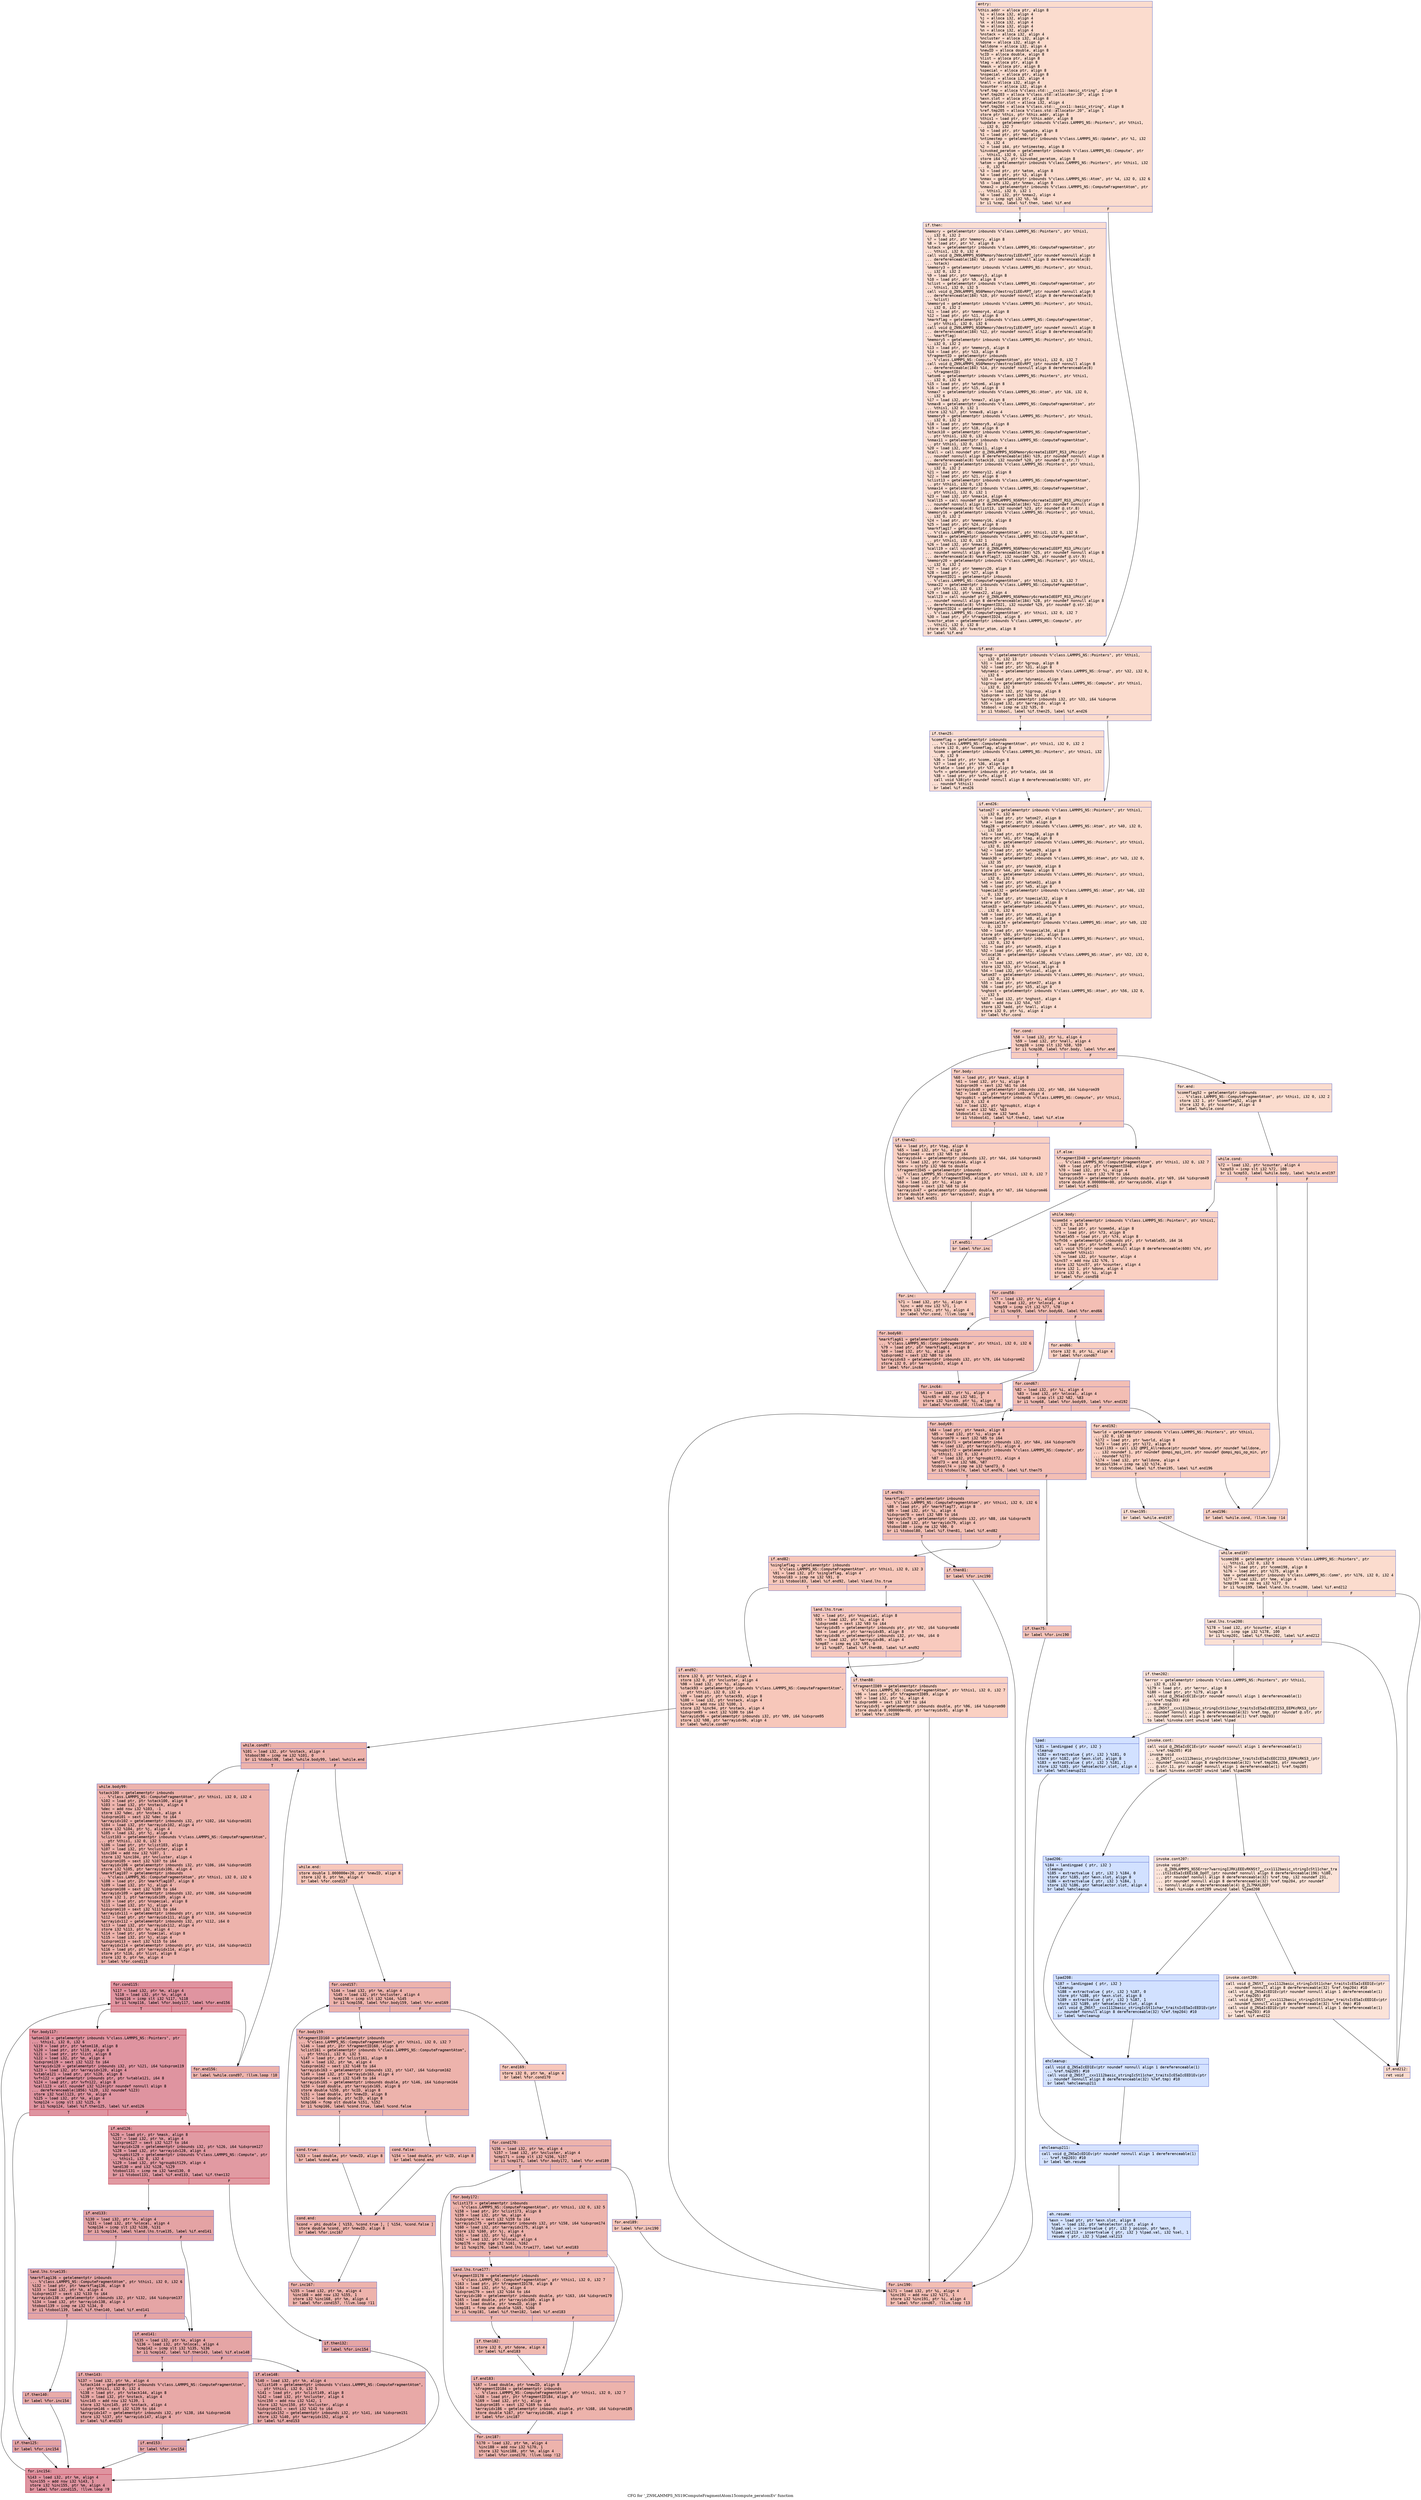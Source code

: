digraph "CFG for '_ZN9LAMMPS_NS19ComputeFragmentAtom15compute_peratomEv' function" {
	label="CFG for '_ZN9LAMMPS_NS19ComputeFragmentAtom15compute_peratomEv' function";

	Node0x55652e464ba0 [shape=record,color="#3d50c3ff", style=filled, fillcolor="#f7af9170" fontname="Courier",label="{entry:\l|  %this.addr = alloca ptr, align 8\l  %i = alloca i32, align 4\l  %j = alloca i32, align 4\l  %k = alloca i32, align 4\l  %m = alloca i32, align 4\l  %n = alloca i32, align 4\l  %nstack = alloca i32, align 4\l  %ncluster = alloca i32, align 4\l  %done = alloca i32, align 4\l  %alldone = alloca i32, align 4\l  %newID = alloca double, align 8\l  %cID = alloca double, align 8\l  %list = alloca ptr, align 8\l  %tag = alloca ptr, align 8\l  %mask = alloca ptr, align 8\l  %special = alloca ptr, align 8\l  %nspecial = alloca ptr, align 8\l  %nlocal = alloca i32, align 4\l  %nall = alloca i32, align 4\l  %counter = alloca i32, align 4\l  %ref.tmp = alloca %\"class.std::__cxx11::basic_string\", align 8\l  %ref.tmp203 = alloca %\"class.std::allocator.20\", align 1\l  %exn.slot = alloca ptr, align 8\l  %ehselector.slot = alloca i32, align 4\l  %ref.tmp204 = alloca %\"class.std::__cxx11::basic_string\", align 8\l  %ref.tmp205 = alloca %\"class.std::allocator.20\", align 1\l  store ptr %this, ptr %this.addr, align 8\l  %this1 = load ptr, ptr %this.addr, align 8\l  %update = getelementptr inbounds %\"class.LAMMPS_NS::Pointers\", ptr %this1,\l... i32 0, i32 7\l  %0 = load ptr, ptr %update, align 8\l  %1 = load ptr, ptr %0, align 8\l  %ntimestep = getelementptr inbounds %\"class.LAMMPS_NS::Update\", ptr %1, i32\l... 0, i32 4\l  %2 = load i64, ptr %ntimestep, align 8\l  %invoked_peratom = getelementptr inbounds %\"class.LAMMPS_NS::Compute\", ptr\l... %this1, i32 0, i32 47\l  store i64 %2, ptr %invoked_peratom, align 8\l  %atom = getelementptr inbounds %\"class.LAMMPS_NS::Pointers\", ptr %this1, i32\l... 0, i32 6\l  %3 = load ptr, ptr %atom, align 8\l  %4 = load ptr, ptr %3, align 8\l  %nmax = getelementptr inbounds %\"class.LAMMPS_NS::Atom\", ptr %4, i32 0, i32 6\l  %5 = load i32, ptr %nmax, align 8\l  %nmax2 = getelementptr inbounds %\"class.LAMMPS_NS::ComputeFragmentAtom\", ptr\l... %this1, i32 0, i32 1\l  %6 = load i32, ptr %nmax2, align 4\l  %cmp = icmp sgt i32 %5, %6\l  br i1 %cmp, label %if.then, label %if.end\l|{<s0>T|<s1>F}}"];
	Node0x55652e464ba0:s0 -> Node0x55652e466a30[tooltip="entry -> if.then\nProbability 50.00%" ];
	Node0x55652e464ba0:s1 -> Node0x55652e466aa0[tooltip="entry -> if.end\nProbability 50.00%" ];
	Node0x55652e466a30 [shape=record,color="#3d50c3ff", style=filled, fillcolor="#f7b59970" fontname="Courier",label="{if.then:\l|  %memory = getelementptr inbounds %\"class.LAMMPS_NS::Pointers\", ptr %this1,\l... i32 0, i32 2\l  %7 = load ptr, ptr %memory, align 8\l  %8 = load ptr, ptr %7, align 8\l  %stack = getelementptr inbounds %\"class.LAMMPS_NS::ComputeFragmentAtom\", ptr\l... %this1, i32 0, i32 4\l  call void @_ZN9LAMMPS_NS6Memory7destroyIiEEvRPT_(ptr noundef nonnull align 8\l... dereferenceable(184) %8, ptr noundef nonnull align 8 dereferenceable(8)\l... %stack)\l  %memory3 = getelementptr inbounds %\"class.LAMMPS_NS::Pointers\", ptr %this1,\l... i32 0, i32 2\l  %9 = load ptr, ptr %memory3, align 8\l  %10 = load ptr, ptr %9, align 8\l  %clist = getelementptr inbounds %\"class.LAMMPS_NS::ComputeFragmentAtom\", ptr\l... %this1, i32 0, i32 5\l  call void @_ZN9LAMMPS_NS6Memory7destroyIiEEvRPT_(ptr noundef nonnull align 8\l... dereferenceable(184) %10, ptr noundef nonnull align 8 dereferenceable(8)\l... %clist)\l  %memory4 = getelementptr inbounds %\"class.LAMMPS_NS::Pointers\", ptr %this1,\l... i32 0, i32 2\l  %11 = load ptr, ptr %memory4, align 8\l  %12 = load ptr, ptr %11, align 8\l  %markflag = getelementptr inbounds %\"class.LAMMPS_NS::ComputeFragmentAtom\",\l... ptr %this1, i32 0, i32 6\l  call void @_ZN9LAMMPS_NS6Memory7destroyIiEEvRPT_(ptr noundef nonnull align 8\l... dereferenceable(184) %12, ptr noundef nonnull align 8 dereferenceable(8)\l... %markflag)\l  %memory5 = getelementptr inbounds %\"class.LAMMPS_NS::Pointers\", ptr %this1,\l... i32 0, i32 2\l  %13 = load ptr, ptr %memory5, align 8\l  %14 = load ptr, ptr %13, align 8\l  %fragmentID = getelementptr inbounds\l... %\"class.LAMMPS_NS::ComputeFragmentAtom\", ptr %this1, i32 0, i32 7\l  call void @_ZN9LAMMPS_NS6Memory7destroyIdEEvRPT_(ptr noundef nonnull align 8\l... dereferenceable(184) %14, ptr noundef nonnull align 8 dereferenceable(8)\l... %fragmentID)\l  %atom6 = getelementptr inbounds %\"class.LAMMPS_NS::Pointers\", ptr %this1,\l... i32 0, i32 6\l  %15 = load ptr, ptr %atom6, align 8\l  %16 = load ptr, ptr %15, align 8\l  %nmax7 = getelementptr inbounds %\"class.LAMMPS_NS::Atom\", ptr %16, i32 0,\l... i32 6\l  %17 = load i32, ptr %nmax7, align 8\l  %nmax8 = getelementptr inbounds %\"class.LAMMPS_NS::ComputeFragmentAtom\", ptr\l... %this1, i32 0, i32 1\l  store i32 %17, ptr %nmax8, align 4\l  %memory9 = getelementptr inbounds %\"class.LAMMPS_NS::Pointers\", ptr %this1,\l... i32 0, i32 2\l  %18 = load ptr, ptr %memory9, align 8\l  %19 = load ptr, ptr %18, align 8\l  %stack10 = getelementptr inbounds %\"class.LAMMPS_NS::ComputeFragmentAtom\",\l... ptr %this1, i32 0, i32 4\l  %nmax11 = getelementptr inbounds %\"class.LAMMPS_NS::ComputeFragmentAtom\",\l... ptr %this1, i32 0, i32 1\l  %20 = load i32, ptr %nmax11, align 4\l  %call = call noundef ptr @_ZN9LAMMPS_NS6Memory6createIiEEPT_RS3_iPKc(ptr\l... noundef nonnull align 8 dereferenceable(184) %19, ptr noundef nonnull align 8\l... dereferenceable(8) %stack10, i32 noundef %20, ptr noundef @.str.7)\l  %memory12 = getelementptr inbounds %\"class.LAMMPS_NS::Pointers\", ptr %this1,\l... i32 0, i32 2\l  %21 = load ptr, ptr %memory12, align 8\l  %22 = load ptr, ptr %21, align 8\l  %clist13 = getelementptr inbounds %\"class.LAMMPS_NS::ComputeFragmentAtom\",\l... ptr %this1, i32 0, i32 5\l  %nmax14 = getelementptr inbounds %\"class.LAMMPS_NS::ComputeFragmentAtom\",\l... ptr %this1, i32 0, i32 1\l  %23 = load i32, ptr %nmax14, align 4\l  %call15 = call noundef ptr @_ZN9LAMMPS_NS6Memory6createIiEEPT_RS3_iPKc(ptr\l... noundef nonnull align 8 dereferenceable(184) %22, ptr noundef nonnull align 8\l... dereferenceable(8) %clist13, i32 noundef %23, ptr noundef @.str.8)\l  %memory16 = getelementptr inbounds %\"class.LAMMPS_NS::Pointers\", ptr %this1,\l... i32 0, i32 2\l  %24 = load ptr, ptr %memory16, align 8\l  %25 = load ptr, ptr %24, align 8\l  %markflag17 = getelementptr inbounds\l... %\"class.LAMMPS_NS::ComputeFragmentAtom\", ptr %this1, i32 0, i32 6\l  %nmax18 = getelementptr inbounds %\"class.LAMMPS_NS::ComputeFragmentAtom\",\l... ptr %this1, i32 0, i32 1\l  %26 = load i32, ptr %nmax18, align 4\l  %call19 = call noundef ptr @_ZN9LAMMPS_NS6Memory6createIiEEPT_RS3_iPKc(ptr\l... noundef nonnull align 8 dereferenceable(184) %25, ptr noundef nonnull align 8\l... dereferenceable(8) %markflag17, i32 noundef %26, ptr noundef @.str.9)\l  %memory20 = getelementptr inbounds %\"class.LAMMPS_NS::Pointers\", ptr %this1,\l... i32 0, i32 2\l  %27 = load ptr, ptr %memory20, align 8\l  %28 = load ptr, ptr %27, align 8\l  %fragmentID21 = getelementptr inbounds\l... %\"class.LAMMPS_NS::ComputeFragmentAtom\", ptr %this1, i32 0, i32 7\l  %nmax22 = getelementptr inbounds %\"class.LAMMPS_NS::ComputeFragmentAtom\",\l... ptr %this1, i32 0, i32 1\l  %29 = load i32, ptr %nmax22, align 4\l  %call23 = call noundef ptr @_ZN9LAMMPS_NS6Memory6createIdEEPT_RS3_iPKc(ptr\l... noundef nonnull align 8 dereferenceable(184) %28, ptr noundef nonnull align 8\l... dereferenceable(8) %fragmentID21, i32 noundef %29, ptr noundef @.str.10)\l  %fragmentID24 = getelementptr inbounds\l... %\"class.LAMMPS_NS::ComputeFragmentAtom\", ptr %this1, i32 0, i32 7\l  %30 = load ptr, ptr %fragmentID24, align 8\l  %vector_atom = getelementptr inbounds %\"class.LAMMPS_NS::Compute\", ptr\l... %this1, i32 0, i32 8\l  store ptr %30, ptr %vector_atom, align 8\l  br label %if.end\l}"];
	Node0x55652e466a30 -> Node0x55652e466aa0[tooltip="if.then -> if.end\nProbability 100.00%" ];
	Node0x55652e466aa0 [shape=record,color="#3d50c3ff", style=filled, fillcolor="#f7af9170" fontname="Courier",label="{if.end:\l|  %group = getelementptr inbounds %\"class.LAMMPS_NS::Pointers\", ptr %this1,\l... i32 0, i32 13\l  %31 = load ptr, ptr %group, align 8\l  %32 = load ptr, ptr %31, align 8\l  %dynamic = getelementptr inbounds %\"class.LAMMPS_NS::Group\", ptr %32, i32 0,\l... i32 6\l  %33 = load ptr, ptr %dynamic, align 8\l  %igroup = getelementptr inbounds %\"class.LAMMPS_NS::Compute\", ptr %this1,\l... i32 0, i32 3\l  %34 = load i32, ptr %igroup, align 8\l  %idxprom = sext i32 %34 to i64\l  %arrayidx = getelementptr inbounds i32, ptr %33, i64 %idxprom\l  %35 = load i32, ptr %arrayidx, align 4\l  %tobool = icmp ne i32 %35, 0\l  br i1 %tobool, label %if.then25, label %if.end26\l|{<s0>T|<s1>F}}"];
	Node0x55652e466aa0:s0 -> Node0x55652e46d580[tooltip="if.end -> if.then25\nProbability 62.50%" ];
	Node0x55652e466aa0:s1 -> Node0x55652e46d600[tooltip="if.end -> if.end26\nProbability 37.50%" ];
	Node0x55652e46d580 [shape=record,color="#3d50c3ff", style=filled, fillcolor="#f7b59970" fontname="Courier",label="{if.then25:\l|  %commflag = getelementptr inbounds\l... %\"class.LAMMPS_NS::ComputeFragmentAtom\", ptr %this1, i32 0, i32 2\l  store i32 0, ptr %commflag, align 8\l  %comm = getelementptr inbounds %\"class.LAMMPS_NS::Pointers\", ptr %this1, i32\l... 0, i32 9\l  %36 = load ptr, ptr %comm, align 8\l  %37 = load ptr, ptr %36, align 8\l  %vtable = load ptr, ptr %37, align 8\l  %vfn = getelementptr inbounds ptr, ptr %vtable, i64 16\l  %38 = load ptr, ptr %vfn, align 8\l  call void %38(ptr noundef nonnull align 8 dereferenceable(600) %37, ptr\l... noundef %this1)\l  br label %if.end26\l}"];
	Node0x55652e46d580 -> Node0x55652e46d600[tooltip="if.then25 -> if.end26\nProbability 100.00%" ];
	Node0x55652e46d600 [shape=record,color="#3d50c3ff", style=filled, fillcolor="#f7af9170" fontname="Courier",label="{if.end26:\l|  %atom27 = getelementptr inbounds %\"class.LAMMPS_NS::Pointers\", ptr %this1,\l... i32 0, i32 6\l  %39 = load ptr, ptr %atom27, align 8\l  %40 = load ptr, ptr %39, align 8\l  %tag28 = getelementptr inbounds %\"class.LAMMPS_NS::Atom\", ptr %40, i32 0,\l... i32 33\l  %41 = load ptr, ptr %tag28, align 8\l  store ptr %41, ptr %tag, align 8\l  %atom29 = getelementptr inbounds %\"class.LAMMPS_NS::Pointers\", ptr %this1,\l... i32 0, i32 6\l  %42 = load ptr, ptr %atom29, align 8\l  %43 = load ptr, ptr %42, align 8\l  %mask30 = getelementptr inbounds %\"class.LAMMPS_NS::Atom\", ptr %43, i32 0,\l... i32 35\l  %44 = load ptr, ptr %mask30, align 8\l  store ptr %44, ptr %mask, align 8\l  %atom31 = getelementptr inbounds %\"class.LAMMPS_NS::Pointers\", ptr %this1,\l... i32 0, i32 6\l  %45 = load ptr, ptr %atom31, align 8\l  %46 = load ptr, ptr %45, align 8\l  %special32 = getelementptr inbounds %\"class.LAMMPS_NS::Atom\", ptr %46, i32\l... 0, i32 58\l  %47 = load ptr, ptr %special32, align 8\l  store ptr %47, ptr %special, align 8\l  %atom33 = getelementptr inbounds %\"class.LAMMPS_NS::Pointers\", ptr %this1,\l... i32 0, i32 6\l  %48 = load ptr, ptr %atom33, align 8\l  %49 = load ptr, ptr %48, align 8\l  %nspecial34 = getelementptr inbounds %\"class.LAMMPS_NS::Atom\", ptr %49, i32\l... 0, i32 57\l  %50 = load ptr, ptr %nspecial34, align 8\l  store ptr %50, ptr %nspecial, align 8\l  %atom35 = getelementptr inbounds %\"class.LAMMPS_NS::Pointers\", ptr %this1,\l... i32 0, i32 6\l  %51 = load ptr, ptr %atom35, align 8\l  %52 = load ptr, ptr %51, align 8\l  %nlocal36 = getelementptr inbounds %\"class.LAMMPS_NS::Atom\", ptr %52, i32 0,\l... i32 4\l  %53 = load i32, ptr %nlocal36, align 8\l  store i32 %53, ptr %nlocal, align 4\l  %54 = load i32, ptr %nlocal, align 4\l  %atom37 = getelementptr inbounds %\"class.LAMMPS_NS::Pointers\", ptr %this1,\l... i32 0, i32 6\l  %55 = load ptr, ptr %atom37, align 8\l  %56 = load ptr, ptr %55, align 8\l  %nghost = getelementptr inbounds %\"class.LAMMPS_NS::Atom\", ptr %56, i32 0,\l... i32 5\l  %57 = load i32, ptr %nghost, align 4\l  %add = add nsw i32 %54, %57\l  store i32 %add, ptr %nall, align 4\l  store i32 0, ptr %i, align 4\l  br label %for.cond\l}"];
	Node0x55652e46d600 -> Node0x55652e470040[tooltip="if.end26 -> for.cond\nProbability 100.00%" ];
	Node0x55652e470040 [shape=record,color="#3d50c3ff", style=filled, fillcolor="#f08b6e70" fontname="Courier",label="{for.cond:\l|  %58 = load i32, ptr %i, align 4\l  %59 = load i32, ptr %nall, align 4\l  %cmp38 = icmp slt i32 %58, %59\l  br i1 %cmp38, label %for.body, label %for.end\l|{<s0>T|<s1>F}}"];
	Node0x55652e470040:s0 -> Node0x55652e4702e0[tooltip="for.cond -> for.body\nProbability 96.88%" ];
	Node0x55652e470040:s1 -> Node0x55652e470360[tooltip="for.cond -> for.end\nProbability 3.12%" ];
	Node0x55652e4702e0 [shape=record,color="#3d50c3ff", style=filled, fillcolor="#f08b6e70" fontname="Courier",label="{for.body:\l|  %60 = load ptr, ptr %mask, align 8\l  %61 = load i32, ptr %i, align 4\l  %idxprom39 = sext i32 %61 to i64\l  %arrayidx40 = getelementptr inbounds i32, ptr %60, i64 %idxprom39\l  %62 = load i32, ptr %arrayidx40, align 4\l  %groupbit = getelementptr inbounds %\"class.LAMMPS_NS::Compute\", ptr %this1,\l... i32 0, i32 4\l  %63 = load i32, ptr %groupbit, align 4\l  %and = and i32 %62, %63\l  %tobool41 = icmp ne i32 %and, 0\l  br i1 %tobool41, label %if.then42, label %if.else\l|{<s0>T|<s1>F}}"];
	Node0x55652e4702e0:s0 -> Node0x55652e468400[tooltip="for.body -> if.then42\nProbability 62.50%" ];
	Node0x55652e4702e0:s1 -> Node0x55652e468480[tooltip="for.body -> if.else\nProbability 37.50%" ];
	Node0x55652e468400 [shape=record,color="#3d50c3ff", style=filled, fillcolor="#f3947570" fontname="Courier",label="{if.then42:\l|  %64 = load ptr, ptr %tag, align 8\l  %65 = load i32, ptr %i, align 4\l  %idxprom43 = sext i32 %65 to i64\l  %arrayidx44 = getelementptr inbounds i32, ptr %64, i64 %idxprom43\l  %66 = load i32, ptr %arrayidx44, align 4\l  %conv = sitofp i32 %66 to double\l  %fragmentID45 = getelementptr inbounds\l... %\"class.LAMMPS_NS::ComputeFragmentAtom\", ptr %this1, i32 0, i32 7\l  %67 = load ptr, ptr %fragmentID45, align 8\l  %68 = load i32, ptr %i, align 4\l  %idxprom46 = sext i32 %68 to i64\l  %arrayidx47 = getelementptr inbounds double, ptr %67, i64 %idxprom46\l  store double %conv, ptr %arrayidx47, align 8\l  br label %if.end51\l}"];
	Node0x55652e468400 -> Node0x55652e471a30[tooltip="if.then42 -> if.end51\nProbability 100.00%" ];
	Node0x55652e468480 [shape=record,color="#3d50c3ff", style=filled, fillcolor="#f4987a70" fontname="Courier",label="{if.else:\l|  %fragmentID48 = getelementptr inbounds\l... %\"class.LAMMPS_NS::ComputeFragmentAtom\", ptr %this1, i32 0, i32 7\l  %69 = load ptr, ptr %fragmentID48, align 8\l  %70 = load i32, ptr %i, align 4\l  %idxprom49 = sext i32 %70 to i64\l  %arrayidx50 = getelementptr inbounds double, ptr %69, i64 %idxprom49\l  store double 0.000000e+00, ptr %arrayidx50, align 8\l  br label %if.end51\l}"];
	Node0x55652e468480 -> Node0x55652e471a30[tooltip="if.else -> if.end51\nProbability 100.00%" ];
	Node0x55652e471a30 [shape=record,color="#3d50c3ff", style=filled, fillcolor="#f08b6e70" fontname="Courier",label="{if.end51:\l|  br label %for.inc\l}"];
	Node0x55652e471a30 -> Node0x55652e4729a0[tooltip="if.end51 -> for.inc\nProbability 100.00%" ];
	Node0x55652e4729a0 [shape=record,color="#3d50c3ff", style=filled, fillcolor="#f08b6e70" fontname="Courier",label="{for.inc:\l|  %71 = load i32, ptr %i, align 4\l  %inc = add nsw i32 %71, 1\l  store i32 %inc, ptr %i, align 4\l  br label %for.cond, !llvm.loop !6\l}"];
	Node0x55652e4729a0 -> Node0x55652e470040[tooltip="for.inc -> for.cond\nProbability 100.00%" ];
	Node0x55652e470360 [shape=record,color="#3d50c3ff", style=filled, fillcolor="#f7af9170" fontname="Courier",label="{for.end:\l|  %commflag52 = getelementptr inbounds\l... %\"class.LAMMPS_NS::ComputeFragmentAtom\", ptr %this1, i32 0, i32 2\l  store i32 1, ptr %commflag52, align 8\l  store i32 0, ptr %counter, align 4\l  br label %while.cond\l}"];
	Node0x55652e470360 -> Node0x55652e473040[tooltip="for.end -> while.cond\nProbability 100.00%" ];
	Node0x55652e473040 [shape=record,color="#3d50c3ff", style=filled, fillcolor="#f3947570" fontname="Courier",label="{while.cond:\l|  %72 = load i32, ptr %counter, align 4\l  %cmp53 = icmp slt i32 %72, 100\l  br i1 %cmp53, label %while.body, label %while.end197\l|{<s0>T|<s1>F}}"];
	Node0x55652e473040:s0 -> Node0x55652e473260[tooltip="while.cond -> while.body\nProbability 96.88%" ];
	Node0x55652e473040:s1 -> Node0x55652e4732e0[tooltip="while.cond -> while.end197\nProbability 3.12%" ];
	Node0x55652e473260 [shape=record,color="#3d50c3ff", style=filled, fillcolor="#f3947570" fontname="Courier",label="{while.body:\l|  %comm54 = getelementptr inbounds %\"class.LAMMPS_NS::Pointers\", ptr %this1,\l... i32 0, i32 9\l  %73 = load ptr, ptr %comm54, align 8\l  %74 = load ptr, ptr %73, align 8\l  %vtable55 = load ptr, ptr %74, align 8\l  %vfn56 = getelementptr inbounds ptr, ptr %vtable55, i64 16\l  %75 = load ptr, ptr %vfn56, align 8\l  call void %75(ptr noundef nonnull align 8 dereferenceable(600) %74, ptr\l... noundef %this1)\l  %76 = load i32, ptr %counter, align 4\l  %inc57 = add nsw i32 %76, 1\l  store i32 %inc57, ptr %counter, align 4\l  store i32 1, ptr %done, align 4\l  store i32 0, ptr %i, align 4\l  br label %for.cond58\l}"];
	Node0x55652e473260 -> Node0x55652e473c20[tooltip="while.body -> for.cond58\nProbability 100.00%" ];
	Node0x55652e473c20 [shape=record,color="#3d50c3ff", style=filled, fillcolor="#e36c5570" fontname="Courier",label="{for.cond58:\l|  %77 = load i32, ptr %i, align 4\l  %78 = load i32, ptr %nlocal, align 4\l  %cmp59 = icmp slt i32 %77, %78\l  br i1 %cmp59, label %for.body60, label %for.end66\l|{<s0>T|<s1>F}}"];
	Node0x55652e473c20:s0 -> Node0x55652e473ea0[tooltip="for.cond58 -> for.body60\nProbability 96.88%" ];
	Node0x55652e473c20:s1 -> Node0x55652e473f20[tooltip="for.cond58 -> for.end66\nProbability 3.12%" ];
	Node0x55652e473ea0 [shape=record,color="#3d50c3ff", style=filled, fillcolor="#e36c5570" fontname="Courier",label="{for.body60:\l|  %markflag61 = getelementptr inbounds\l... %\"class.LAMMPS_NS::ComputeFragmentAtom\", ptr %this1, i32 0, i32 6\l  %79 = load ptr, ptr %markflag61, align 8\l  %80 = load i32, ptr %i, align 4\l  %idxprom62 = sext i32 %80 to i64\l  %arrayidx63 = getelementptr inbounds i32, ptr %79, i64 %idxprom62\l  store i32 0, ptr %arrayidx63, align 4\l  br label %for.inc64\l}"];
	Node0x55652e473ea0 -> Node0x55652e474450[tooltip="for.body60 -> for.inc64\nProbability 100.00%" ];
	Node0x55652e474450 [shape=record,color="#3d50c3ff", style=filled, fillcolor="#e36c5570" fontname="Courier",label="{for.inc64:\l|  %81 = load i32, ptr %i, align 4\l  %inc65 = add nsw i32 %81, 1\l  store i32 %inc65, ptr %i, align 4\l  br label %for.cond58, !llvm.loop !8\l}"];
	Node0x55652e474450 -> Node0x55652e473c20[tooltip="for.inc64 -> for.cond58\nProbability 100.00%" ];
	Node0x55652e473f20 [shape=record,color="#3d50c3ff", style=filled, fillcolor="#f3947570" fontname="Courier",label="{for.end66:\l|  store i32 0, ptr %i, align 4\l  br label %for.cond67\l}"];
	Node0x55652e473f20 -> Node0x55652e474970[tooltip="for.end66 -> for.cond67\nProbability 100.00%" ];
	Node0x55652e474970 [shape=record,color="#3d50c3ff", style=filled, fillcolor="#e36c5570" fontname="Courier",label="{for.cond67:\l|  %82 = load i32, ptr %i, align 4\l  %83 = load i32, ptr %nlocal, align 4\l  %cmp68 = icmp slt i32 %82, %83\l  br i1 %cmp68, label %for.body69, label %for.end192\l|{<s0>T|<s1>F}}"];
	Node0x55652e474970:s0 -> Node0x55652e474c10[tooltip="for.cond67 -> for.body69\nProbability 96.88%" ];
	Node0x55652e474970:s1 -> Node0x55652e474c90[tooltip="for.cond67 -> for.end192\nProbability 3.12%" ];
	Node0x55652e474c10 [shape=record,color="#3d50c3ff", style=filled, fillcolor="#e36c5570" fontname="Courier",label="{for.body69:\l|  %84 = load ptr, ptr %mask, align 8\l  %85 = load i32, ptr %i, align 4\l  %idxprom70 = sext i32 %85 to i64\l  %arrayidx71 = getelementptr inbounds i32, ptr %84, i64 %idxprom70\l  %86 = load i32, ptr %arrayidx71, align 4\l  %groupbit72 = getelementptr inbounds %\"class.LAMMPS_NS::Compute\", ptr\l... %this1, i32 0, i32 4\l  %87 = load i32, ptr %groupbit72, align 4\l  %and73 = and i32 %86, %87\l  %tobool74 = icmp ne i32 %and73, 0\l  br i1 %tobool74, label %if.end76, label %if.then75\l|{<s0>T|<s1>F}}"];
	Node0x55652e474c10:s0 -> Node0x55652e475390[tooltip="for.body69 -> if.end76\nProbability 62.50%" ];
	Node0x55652e474c10:s1 -> Node0x55652e475410[tooltip="for.body69 -> if.then75\nProbability 37.50%" ];
	Node0x55652e475410 [shape=record,color="#3d50c3ff", style=filled, fillcolor="#e97a5f70" fontname="Courier",label="{if.then75:\l|  br label %for.inc190\l}"];
	Node0x55652e475410 -> Node0x55652e4755a0[tooltip="if.then75 -> for.inc190\nProbability 100.00%" ];
	Node0x55652e475390 [shape=record,color="#3d50c3ff", style=filled, fillcolor="#e5705870" fontname="Courier",label="{if.end76:\l|  %markflag77 = getelementptr inbounds\l... %\"class.LAMMPS_NS::ComputeFragmentAtom\", ptr %this1, i32 0, i32 6\l  %88 = load ptr, ptr %markflag77, align 8\l  %89 = load i32, ptr %i, align 4\l  %idxprom78 = sext i32 %89 to i64\l  %arrayidx79 = getelementptr inbounds i32, ptr %88, i64 %idxprom78\l  %90 = load i32, ptr %arrayidx79, align 4\l  %tobool80 = icmp ne i32 %90, 0\l  br i1 %tobool80, label %if.then81, label %if.end82\l|{<s0>T|<s1>F}}"];
	Node0x55652e475390:s0 -> Node0x55652e475b30[tooltip="if.end76 -> if.then81\nProbability 62.50%" ];
	Node0x55652e475390:s1 -> Node0x55652e475bb0[tooltip="if.end76 -> if.end82\nProbability 37.50%" ];
	Node0x55652e475b30 [shape=record,color="#3d50c3ff", style=filled, fillcolor="#e8765c70" fontname="Courier",label="{if.then81:\l|  br label %for.inc190\l}"];
	Node0x55652e475b30 -> Node0x55652e4755a0[tooltip="if.then81 -> for.inc190\nProbability 100.00%" ];
	Node0x55652e475bb0 [shape=record,color="#3d50c3ff", style=filled, fillcolor="#ec7f6370" fontname="Courier",label="{if.end82:\l|  %singleflag = getelementptr inbounds\l... %\"class.LAMMPS_NS::ComputeFragmentAtom\", ptr %this1, i32 0, i32 3\l  %91 = load i32, ptr %singleflag, align 4\l  %tobool83 = icmp ne i32 %91, 0\l  br i1 %tobool83, label %if.end92, label %land.lhs.true\l|{<s0>T|<s1>F}}"];
	Node0x55652e475bb0:s0 -> Node0x55652e475fe0[tooltip="if.end82 -> if.end92\nProbability 62.50%" ];
	Node0x55652e475bb0:s1 -> Node0x55652e476060[tooltip="if.end82 -> land.lhs.true\nProbability 37.50%" ];
	Node0x55652e476060 [shape=record,color="#3d50c3ff", style=filled, fillcolor="#ef886b70" fontname="Courier",label="{land.lhs.true:\l|  %92 = load ptr, ptr %nspecial, align 8\l  %93 = load i32, ptr %i, align 4\l  %idxprom84 = sext i32 %93 to i64\l  %arrayidx85 = getelementptr inbounds ptr, ptr %92, i64 %idxprom84\l  %94 = load ptr, ptr %arrayidx85, align 8\l  %arrayidx86 = getelementptr inbounds i32, ptr %94, i64 0\l  %95 = load i32, ptr %arrayidx86, align 4\l  %cmp87 = icmp eq i32 %95, 0\l  br i1 %cmp87, label %if.then88, label %if.end92\l|{<s0>T|<s1>F}}"];
	Node0x55652e476060:s0 -> Node0x55652e46eab0[tooltip="land.lhs.true -> if.then88\nProbability 37.50%" ];
	Node0x55652e476060:s1 -> Node0x55652e475fe0[tooltip="land.lhs.true -> if.end92\nProbability 62.50%" ];
	Node0x55652e46eab0 [shape=record,color="#3d50c3ff", style=filled, fillcolor="#f3947570" fontname="Courier",label="{if.then88:\l|  %fragmentID89 = getelementptr inbounds\l... %\"class.LAMMPS_NS::ComputeFragmentAtom\", ptr %this1, i32 0, i32 7\l  %96 = load ptr, ptr %fragmentID89, align 8\l  %97 = load i32, ptr %i, align 4\l  %idxprom90 = sext i32 %97 to i64\l  %arrayidx91 = getelementptr inbounds double, ptr %96, i64 %idxprom90\l  store double 0.000000e+00, ptr %arrayidx91, align 8\l  br label %for.inc190\l}"];
	Node0x55652e46eab0 -> Node0x55652e4755a0[tooltip="if.then88 -> for.inc190\nProbability 100.00%" ];
	Node0x55652e475fe0 [shape=record,color="#3d50c3ff", style=filled, fillcolor="#ec7f6370" fontname="Courier",label="{if.end92:\l|  store i32 0, ptr %nstack, align 4\l  store i32 0, ptr %ncluster, align 4\l  %98 = load i32, ptr %i, align 4\l  %stack93 = getelementptr inbounds %\"class.LAMMPS_NS::ComputeFragmentAtom\",\l... ptr %this1, i32 0, i32 4\l  %99 = load ptr, ptr %stack93, align 8\l  %100 = load i32, ptr %nstack, align 4\l  %inc94 = add nsw i32 %100, 1\l  store i32 %inc94, ptr %nstack, align 4\l  %idxprom95 = sext i32 %100 to i64\l  %arrayidx96 = getelementptr inbounds i32, ptr %99, i64 %idxprom95\l  store i32 %98, ptr %arrayidx96, align 4\l  br label %while.cond97\l}"];
	Node0x55652e475fe0 -> Node0x55652e477b50[tooltip="if.end92 -> while.cond97\nProbability 100.00%" ];
	Node0x55652e477b50 [shape=record,color="#3d50c3ff", style=filled, fillcolor="#d6524470" fontname="Courier",label="{while.cond97:\l|  %101 = load i32, ptr %nstack, align 4\l  %tobool98 = icmp ne i32 %101, 0\l  br i1 %tobool98, label %while.body99, label %while.end\l|{<s0>T|<s1>F}}"];
	Node0x55652e477b50:s0 -> Node0x55652e477d80[tooltip="while.cond97 -> while.body99\nProbability 96.88%" ];
	Node0x55652e477b50:s1 -> Node0x55652e477e00[tooltip="while.cond97 -> while.end\nProbability 3.12%" ];
	Node0x55652e477d80 [shape=record,color="#3d50c3ff", style=filled, fillcolor="#d6524470" fontname="Courier",label="{while.body99:\l|  %stack100 = getelementptr inbounds\l... %\"class.LAMMPS_NS::ComputeFragmentAtom\", ptr %this1, i32 0, i32 4\l  %102 = load ptr, ptr %stack100, align 8\l  %103 = load i32, ptr %nstack, align 4\l  %dec = add nsw i32 %103, -1\l  store i32 %dec, ptr %nstack, align 4\l  %idxprom101 = sext i32 %dec to i64\l  %arrayidx102 = getelementptr inbounds i32, ptr %102, i64 %idxprom101\l  %104 = load i32, ptr %arrayidx102, align 4\l  store i32 %104, ptr %j, align 4\l  %105 = load i32, ptr %j, align 4\l  %clist103 = getelementptr inbounds %\"class.LAMMPS_NS::ComputeFragmentAtom\",\l... ptr %this1, i32 0, i32 5\l  %106 = load ptr, ptr %clist103, align 8\l  %107 = load i32, ptr %ncluster, align 4\l  %inc104 = add nsw i32 %107, 1\l  store i32 %inc104, ptr %ncluster, align 4\l  %idxprom105 = sext i32 %107 to i64\l  %arrayidx106 = getelementptr inbounds i32, ptr %106, i64 %idxprom105\l  store i32 %105, ptr %arrayidx106, align 4\l  %markflag107 = getelementptr inbounds\l... %\"class.LAMMPS_NS::ComputeFragmentAtom\", ptr %this1, i32 0, i32 6\l  %108 = load ptr, ptr %markflag107, align 8\l  %109 = load i32, ptr %j, align 4\l  %idxprom108 = sext i32 %109 to i64\l  %arrayidx109 = getelementptr inbounds i32, ptr %108, i64 %idxprom108\l  store i32 1, ptr %arrayidx109, align 4\l  %110 = load ptr, ptr %nspecial, align 8\l  %111 = load i32, ptr %j, align 4\l  %idxprom110 = sext i32 %111 to i64\l  %arrayidx111 = getelementptr inbounds ptr, ptr %110, i64 %idxprom110\l  %112 = load ptr, ptr %arrayidx111, align 8\l  %arrayidx112 = getelementptr inbounds i32, ptr %112, i64 0\l  %113 = load i32, ptr %arrayidx112, align 4\l  store i32 %113, ptr %n, align 4\l  %114 = load ptr, ptr %special, align 8\l  %115 = load i32, ptr %j, align 4\l  %idxprom113 = sext i32 %115 to i64\l  %arrayidx114 = getelementptr inbounds ptr, ptr %114, i64 %idxprom113\l  %116 = load ptr, ptr %arrayidx114, align 8\l  store ptr %116, ptr %list, align 8\l  store i32 0, ptr %m, align 4\l  br label %for.cond115\l}"];
	Node0x55652e477d80 -> Node0x55652e479810[tooltip="while.body99 -> for.cond115\nProbability 100.00%" ];
	Node0x55652e479810 [shape=record,color="#b70d28ff", style=filled, fillcolor="#b70d2870" fontname="Courier",label="{for.cond115:\l|  %117 = load i32, ptr %m, align 4\l  %118 = load i32, ptr %n, align 4\l  %cmp116 = icmp slt i32 %117, %118\l  br i1 %cmp116, label %for.body117, label %for.end156\l|{<s0>T|<s1>F}}"];
	Node0x55652e479810:s0 -> Node0x55652e479ab0[tooltip="for.cond115 -> for.body117\nProbability 96.88%" ];
	Node0x55652e479810:s1 -> Node0x55652e479b30[tooltip="for.cond115 -> for.end156\nProbability 3.12%" ];
	Node0x55652e479ab0 [shape=record,color="#b70d28ff", style=filled, fillcolor="#b70d2870" fontname="Courier",label="{for.body117:\l|  %atom118 = getelementptr inbounds %\"class.LAMMPS_NS::Pointers\", ptr\l... %this1, i32 0, i32 6\l  %119 = load ptr, ptr %atom118, align 8\l  %120 = load ptr, ptr %119, align 8\l  %121 = load ptr, ptr %list, align 8\l  %122 = load i32, ptr %m, align 4\l  %idxprom119 = sext i32 %122 to i64\l  %arrayidx120 = getelementptr inbounds i32, ptr %121, i64 %idxprom119\l  %123 = load i32, ptr %arrayidx120, align 4\l  %vtable121 = load ptr, ptr %120, align 8\l  %vfn122 = getelementptr inbounds ptr, ptr %vtable121, i64 8\l  %124 = load ptr, ptr %vfn122, align 8\l  %call123 = call noundef i32 %124(ptr noundef nonnull align 8\l... dereferenceable(1856) %120, i32 noundef %123)\l  store i32 %call123, ptr %k, align 4\l  %125 = load i32, ptr %k, align 4\l  %cmp124 = icmp slt i32 %125, 0\l  br i1 %cmp124, label %if.then125, label %if.end126\l|{<s0>T|<s1>F}}"];
	Node0x55652e479ab0:s0 -> Node0x55652e470cc0[tooltip="for.body117 -> if.then125\nProbability 37.50%" ];
	Node0x55652e479ab0:s1 -> Node0x55652e470da0[tooltip="for.body117 -> if.end126\nProbability 62.50%" ];
	Node0x55652e470cc0 [shape=record,color="#3d50c3ff", style=filled, fillcolor="#c32e3170" fontname="Courier",label="{if.then125:\l|  br label %for.inc154\l}"];
	Node0x55652e470cc0 -> Node0x55652e470f30[tooltip="if.then125 -> for.inc154\nProbability 100.00%" ];
	Node0x55652e470da0 [shape=record,color="#b70d28ff", style=filled, fillcolor="#bb1b2c70" fontname="Courier",label="{if.end126:\l|  %126 = load ptr, ptr %mask, align 8\l  %127 = load i32, ptr %k, align 4\l  %idxprom127 = sext i32 %127 to i64\l  %arrayidx128 = getelementptr inbounds i32, ptr %126, i64 %idxprom127\l  %128 = load i32, ptr %arrayidx128, align 4\l  %groupbit129 = getelementptr inbounds %\"class.LAMMPS_NS::Compute\", ptr\l... %this1, i32 0, i32 4\l  %129 = load i32, ptr %groupbit129, align 4\l  %and130 = and i32 %128, %129\l  %tobool131 = icmp ne i32 %and130, 0\l  br i1 %tobool131, label %if.end133, label %if.then132\l|{<s0>T|<s1>F}}"];
	Node0x55652e470da0:s0 -> Node0x55652e47bbc0[tooltip="if.end126 -> if.end133\nProbability 62.50%" ];
	Node0x55652e470da0:s1 -> Node0x55652e47bc40[tooltip="if.end126 -> if.then132\nProbability 37.50%" ];
	Node0x55652e47bc40 [shape=record,color="#3d50c3ff", style=filled, fillcolor="#c5333470" fontname="Courier",label="{if.then132:\l|  br label %for.inc154\l}"];
	Node0x55652e47bc40 -> Node0x55652e470f30[tooltip="if.then132 -> for.inc154\nProbability 100.00%" ];
	Node0x55652e47bbc0 [shape=record,color="#3d50c3ff", style=filled, fillcolor="#c32e3170" fontname="Courier",label="{if.end133:\l|  %130 = load i32, ptr %k, align 4\l  %131 = load i32, ptr %nlocal, align 4\l  %cmp134 = icmp slt i32 %130, %131\l  br i1 %cmp134, label %land.lhs.true135, label %if.end141\l|{<s0>T|<s1>F}}"];
	Node0x55652e47bbc0:s0 -> Node0x55652e47c020[tooltip="if.end133 -> land.lhs.true135\nProbability 50.00%" ];
	Node0x55652e47bbc0:s1 -> Node0x55652e47c0c0[tooltip="if.end133 -> if.end141\nProbability 50.00%" ];
	Node0x55652e47c020 [shape=record,color="#3d50c3ff", style=filled, fillcolor="#c5333470" fontname="Courier",label="{land.lhs.true135:\l|  %markflag136 = getelementptr inbounds\l... %\"class.LAMMPS_NS::ComputeFragmentAtom\", ptr %this1, i32 0, i32 6\l  %132 = load ptr, ptr %markflag136, align 8\l  %133 = load i32, ptr %k, align 4\l  %idxprom137 = sext i32 %133 to i64\l  %arrayidx138 = getelementptr inbounds i32, ptr %132, i64 %idxprom137\l  %134 = load i32, ptr %arrayidx138, align 4\l  %tobool139 = icmp ne i32 %134, 0\l  br i1 %tobool139, label %if.then140, label %if.end141\l|{<s0>T|<s1>F}}"];
	Node0x55652e47c020:s0 -> Node0x55652e47c690[tooltip="land.lhs.true135 -> if.then140\nProbability 62.50%" ];
	Node0x55652e47c020:s1 -> Node0x55652e47c0c0[tooltip="land.lhs.true135 -> if.end141\nProbability 37.50%" ];
	Node0x55652e47c690 [shape=record,color="#3d50c3ff", style=filled, fillcolor="#cc403a70" fontname="Courier",label="{if.then140:\l|  br label %for.inc154\l}"];
	Node0x55652e47c690 -> Node0x55652e470f30[tooltip="if.then140 -> for.inc154\nProbability 100.00%" ];
	Node0x55652e47c0c0 [shape=record,color="#3d50c3ff", style=filled, fillcolor="#c5333470" fontname="Courier",label="{if.end141:\l|  %135 = load i32, ptr %k, align 4\l  %136 = load i32, ptr %nlocal, align 4\l  %cmp142 = icmp slt i32 %135, %136\l  br i1 %cmp142, label %if.then143, label %if.else148\l|{<s0>T|<s1>F}}"];
	Node0x55652e47c0c0:s0 -> Node0x55652e47c9c0[tooltip="if.end141 -> if.then143\nProbability 50.00%" ];
	Node0x55652e47c0c0:s1 -> Node0x55652e47ca10[tooltip="if.end141 -> if.else148\nProbability 50.00%" ];
	Node0x55652e47c9c0 [shape=record,color="#3d50c3ff", style=filled, fillcolor="#ca3b3770" fontname="Courier",label="{if.then143:\l|  %137 = load i32, ptr %k, align 4\l  %stack144 = getelementptr inbounds %\"class.LAMMPS_NS::ComputeFragmentAtom\",\l... ptr %this1, i32 0, i32 4\l  %138 = load ptr, ptr %stack144, align 8\l  %139 = load i32, ptr %nstack, align 4\l  %inc145 = add nsw i32 %139, 1\l  store i32 %inc145, ptr %nstack, align 4\l  %idxprom146 = sext i32 %139 to i64\l  %arrayidx147 = getelementptr inbounds i32, ptr %138, i64 %idxprom146\l  store i32 %137, ptr %arrayidx147, align 4\l  br label %if.end153\l}"];
	Node0x55652e47c9c0 -> Node0x55652e47d110[tooltip="if.then143 -> if.end153\nProbability 100.00%" ];
	Node0x55652e47ca10 [shape=record,color="#3d50c3ff", style=filled, fillcolor="#ca3b3770" fontname="Courier",label="{if.else148:\l|  %140 = load i32, ptr %k, align 4\l  %clist149 = getelementptr inbounds %\"class.LAMMPS_NS::ComputeFragmentAtom\",\l... ptr %this1, i32 0, i32 5\l  %141 = load ptr, ptr %clist149, align 8\l  %142 = load i32, ptr %ncluster, align 4\l  %inc150 = add nsw i32 %142, 1\l  store i32 %inc150, ptr %ncluster, align 4\l  %idxprom151 = sext i32 %142 to i64\l  %arrayidx152 = getelementptr inbounds i32, ptr %141, i64 %idxprom151\l  store i32 %140, ptr %arrayidx152, align 4\l  br label %if.end153\l}"];
	Node0x55652e47ca10 -> Node0x55652e47d110[tooltip="if.else148 -> if.end153\nProbability 100.00%" ];
	Node0x55652e47d110 [shape=record,color="#3d50c3ff", style=filled, fillcolor="#c5333470" fontname="Courier",label="{if.end153:\l|  br label %for.inc154\l}"];
	Node0x55652e47d110 -> Node0x55652e470f30[tooltip="if.end153 -> for.inc154\nProbability 100.00%" ];
	Node0x55652e470f30 [shape=record,color="#b70d28ff", style=filled, fillcolor="#b70d2870" fontname="Courier",label="{for.inc154:\l|  %143 = load i32, ptr %m, align 4\l  %inc155 = add nsw i32 %143, 1\l  store i32 %inc155, ptr %m, align 4\l  br label %for.cond115, !llvm.loop !9\l}"];
	Node0x55652e470f30 -> Node0x55652e479810[tooltip="for.inc154 -> for.cond115\nProbability 100.00%" ];
	Node0x55652e479b30 [shape=record,color="#3d50c3ff", style=filled, fillcolor="#d6524470" fontname="Courier",label="{for.end156:\l|  br label %while.cond97, !llvm.loop !10\l}"];
	Node0x55652e479b30 -> Node0x55652e477b50[tooltip="for.end156 -> while.cond97\nProbability 100.00%" ];
	Node0x55652e477e00 [shape=record,color="#3d50c3ff", style=filled, fillcolor="#ec7f6370" fontname="Courier",label="{while.end:\l|  store double 1.000000e+20, ptr %newID, align 8\l  store i32 0, ptr %m, align 4\l  br label %for.cond157\l}"];
	Node0x55652e477e00 -> Node0x55652e47dfa0[tooltip="while.end -> for.cond157\nProbability 100.00%" ];
	Node0x55652e47dfa0 [shape=record,color="#3d50c3ff", style=filled, fillcolor="#d6524470" fontname="Courier",label="{for.cond157:\l|  %144 = load i32, ptr %m, align 4\l  %145 = load i32, ptr %ncluster, align 4\l  %cmp158 = icmp slt i32 %144, %145\l  br i1 %cmp158, label %for.body159, label %for.end169\l|{<s0>T|<s1>F}}"];
	Node0x55652e47dfa0:s0 -> Node0x55652e47e220[tooltip="for.cond157 -> for.body159\nProbability 96.88%" ];
	Node0x55652e47dfa0:s1 -> Node0x55652e47e2a0[tooltip="for.cond157 -> for.end169\nProbability 3.12%" ];
	Node0x55652e47e220 [shape=record,color="#3d50c3ff", style=filled, fillcolor="#d6524470" fontname="Courier",label="{for.body159:\l|  %fragmentID160 = getelementptr inbounds\l... %\"class.LAMMPS_NS::ComputeFragmentAtom\", ptr %this1, i32 0, i32 7\l  %146 = load ptr, ptr %fragmentID160, align 8\l  %clist161 = getelementptr inbounds %\"class.LAMMPS_NS::ComputeFragmentAtom\",\l... ptr %this1, i32 0, i32 5\l  %147 = load ptr, ptr %clist161, align 8\l  %148 = load i32, ptr %m, align 4\l  %idxprom162 = sext i32 %148 to i64\l  %arrayidx163 = getelementptr inbounds i32, ptr %147, i64 %idxprom162\l  %149 = load i32, ptr %arrayidx163, align 4\l  %idxprom164 = sext i32 %149 to i64\l  %arrayidx165 = getelementptr inbounds double, ptr %146, i64 %idxprom164\l  %150 = load double, ptr %arrayidx165, align 8\l  store double %150, ptr %cID, align 8\l  %151 = load double, ptr %newID, align 8\l  %152 = load double, ptr %cID, align 8\l  %cmp166 = fcmp olt double %151, %152\l  br i1 %cmp166, label %cond.true, label %cond.false\l|{<s0>T|<s1>F}}"];
	Node0x55652e47e220:s0 -> Node0x55652e47ed60[tooltip="for.body159 -> cond.true\nProbability 50.00%" ];
	Node0x55652e47e220:s1 -> Node0x55652e47ede0[tooltip="for.body159 -> cond.false\nProbability 50.00%" ];
	Node0x55652e47ed60 [shape=record,color="#3d50c3ff", style=filled, fillcolor="#dc5d4a70" fontname="Courier",label="{cond.true:\l|  %153 = load double, ptr %newID, align 8\l  br label %cond.end\l}"];
	Node0x55652e47ed60 -> Node0x55652e47ef90[tooltip="cond.true -> cond.end\nProbability 100.00%" ];
	Node0x55652e47ede0 [shape=record,color="#3d50c3ff", style=filled, fillcolor="#dc5d4a70" fontname="Courier",label="{cond.false:\l|  %154 = load double, ptr %cID, align 8\l  br label %cond.end\l}"];
	Node0x55652e47ede0 -> Node0x55652e47ef90[tooltip="cond.false -> cond.end\nProbability 100.00%" ];
	Node0x55652e47ef90 [shape=record,color="#3d50c3ff", style=filled, fillcolor="#d6524470" fontname="Courier",label="{cond.end:\l|  %cond = phi double [ %153, %cond.true ], [ %154, %cond.false ]\l  store double %cond, ptr %newID, align 8\l  br label %for.inc167\l}"];
	Node0x55652e47ef90 -> Node0x55652e47f230[tooltip="cond.end -> for.inc167\nProbability 100.00%" ];
	Node0x55652e47f230 [shape=record,color="#3d50c3ff", style=filled, fillcolor="#d6524470" fontname="Courier",label="{for.inc167:\l|  %155 = load i32, ptr %m, align 4\l  %inc168 = add nsw i32 %155, 1\l  store i32 %inc168, ptr %m, align 4\l  br label %for.cond157, !llvm.loop !11\l}"];
	Node0x55652e47f230 -> Node0x55652e47dfa0[tooltip="for.inc167 -> for.cond157\nProbability 100.00%" ];
	Node0x55652e47e2a0 [shape=record,color="#3d50c3ff", style=filled, fillcolor="#ec7f6370" fontname="Courier",label="{for.end169:\l|  store i32 0, ptr %m, align 4\l  br label %for.cond170\l}"];
	Node0x55652e47e2a0 -> Node0x55652e47f750[tooltip="for.end169 -> for.cond170\nProbability 100.00%" ];
	Node0x55652e47f750 [shape=record,color="#3d50c3ff", style=filled, fillcolor="#d6524470" fontname="Courier",label="{for.cond170:\l|  %156 = load i32, ptr %m, align 4\l  %157 = load i32, ptr %ncluster, align 4\l  %cmp171 = icmp slt i32 %156, %157\l  br i1 %cmp171, label %for.body172, label %for.end189\l|{<s0>T|<s1>F}}"];
	Node0x55652e47f750:s0 -> Node0x55652e47f9f0[tooltip="for.cond170 -> for.body172\nProbability 96.88%" ];
	Node0x55652e47f750:s1 -> Node0x55652e47fa70[tooltip="for.cond170 -> for.end189\nProbability 3.12%" ];
	Node0x55652e47f9f0 [shape=record,color="#3d50c3ff", style=filled, fillcolor="#d6524470" fontname="Courier",label="{for.body172:\l|  %clist173 = getelementptr inbounds\l... %\"class.LAMMPS_NS::ComputeFragmentAtom\", ptr %this1, i32 0, i32 5\l  %158 = load ptr, ptr %clist173, align 8\l  %159 = load i32, ptr %m, align 4\l  %idxprom174 = sext i32 %159 to i64\l  %arrayidx175 = getelementptr inbounds i32, ptr %158, i64 %idxprom174\l  %160 = load i32, ptr %arrayidx175, align 4\l  store i32 %160, ptr %j, align 4\l  %161 = load i32, ptr %j, align 4\l  %162 = load i32, ptr %nlocal, align 4\l  %cmp176 = icmp sge i32 %161, %162\l  br i1 %cmp176, label %land.lhs.true177, label %if.end183\l|{<s0>T|<s1>F}}"];
	Node0x55652e47f9f0:s0 -> Node0x55652e480200[tooltip="for.body172 -> land.lhs.true177\nProbability 50.00%" ];
	Node0x55652e47f9f0:s1 -> Node0x55652e4802a0[tooltip="for.body172 -> if.end183\nProbability 50.00%" ];
	Node0x55652e480200 [shape=record,color="#3d50c3ff", style=filled, fillcolor="#dc5d4a70" fontname="Courier",label="{land.lhs.true177:\l|  %fragmentID178 = getelementptr inbounds\l... %\"class.LAMMPS_NS::ComputeFragmentAtom\", ptr %this1, i32 0, i32 7\l  %163 = load ptr, ptr %fragmentID178, align 8\l  %164 = load i32, ptr %j, align 4\l  %idxprom179 = sext i32 %164 to i64\l  %arrayidx180 = getelementptr inbounds double, ptr %163, i64 %idxprom179\l  %165 = load double, ptr %arrayidx180, align 8\l  %166 = load double, ptr %newID, align 8\l  %cmp181 = fcmp une double %165, %166\l  br i1 %cmp181, label %if.then182, label %if.end183\l|{<s0>T|<s1>F}}"];
	Node0x55652e480200:s0 -> Node0x55652e4808c0[tooltip="land.lhs.true177 -> if.then182\nProbability 62.50%" ];
	Node0x55652e480200:s1 -> Node0x55652e4802a0[tooltip="land.lhs.true177 -> if.end183\nProbability 37.50%" ];
	Node0x55652e4808c0 [shape=record,color="#3d50c3ff", style=filled, fillcolor="#de614d70" fontname="Courier",label="{if.then182:\l|  store i32 0, ptr %done, align 4\l  br label %if.end183\l}"];
	Node0x55652e4808c0 -> Node0x55652e4802a0[tooltip="if.then182 -> if.end183\nProbability 100.00%" ];
	Node0x55652e4802a0 [shape=record,color="#3d50c3ff", style=filled, fillcolor="#d6524470" fontname="Courier",label="{if.end183:\l|  %167 = load double, ptr %newID, align 8\l  %fragmentID184 = getelementptr inbounds\l... %\"class.LAMMPS_NS::ComputeFragmentAtom\", ptr %this1, i32 0, i32 7\l  %168 = load ptr, ptr %fragmentID184, align 8\l  %169 = load i32, ptr %j, align 4\l  %idxprom185 = sext i32 %169 to i64\l  %arrayidx186 = getelementptr inbounds double, ptr %168, i64 %idxprom185\l  store double %167, ptr %arrayidx186, align 8\l  br label %for.inc187\l}"];
	Node0x55652e4802a0 -> Node0x55652e480f50[tooltip="if.end183 -> for.inc187\nProbability 100.00%" ];
	Node0x55652e480f50 [shape=record,color="#3d50c3ff", style=filled, fillcolor="#d6524470" fontname="Courier",label="{for.inc187:\l|  %170 = load i32, ptr %m, align 4\l  %inc188 = add nsw i32 %170, 1\l  store i32 %inc188, ptr %m, align 4\l  br label %for.cond170, !llvm.loop !12\l}"];
	Node0x55652e480f50 -> Node0x55652e47f750[tooltip="for.inc187 -> for.cond170\nProbability 100.00%" ];
	Node0x55652e47fa70 [shape=record,color="#3d50c3ff", style=filled, fillcolor="#ec7f6370" fontname="Courier",label="{for.end189:\l|  br label %for.inc190\l}"];
	Node0x55652e47fa70 -> Node0x55652e4755a0[tooltip="for.end189 -> for.inc190\nProbability 100.00%" ];
	Node0x55652e4755a0 [shape=record,color="#3d50c3ff", style=filled, fillcolor="#e36c5570" fontname="Courier",label="{for.inc190:\l|  %171 = load i32, ptr %i, align 4\l  %inc191 = add nsw i32 %171, 1\l  store i32 %inc191, ptr %i, align 4\l  br label %for.cond67, !llvm.loop !13\l}"];
	Node0x55652e4755a0 -> Node0x55652e474970[tooltip="for.inc190 -> for.cond67\nProbability 100.00%" ];
	Node0x55652e474c90 [shape=record,color="#3d50c3ff", style=filled, fillcolor="#f3947570" fontname="Courier",label="{for.end192:\l|  %world = getelementptr inbounds %\"class.LAMMPS_NS::Pointers\", ptr %this1,\l... i32 0, i32 16\l  %172 = load ptr, ptr %world, align 8\l  %173 = load ptr, ptr %172, align 8\l  %call193 = call i32 @MPI_Allreduce(ptr noundef %done, ptr noundef %alldone,\l... i32 noundef 1, ptr noundef @ompi_mpi_int, ptr noundef @ompi_mpi_op_min, ptr\l... noundef %173)\l  %174 = load i32, ptr %alldone, align 4\l  %tobool194 = icmp ne i32 %174, 0\l  br i1 %tobool194, label %if.then195, label %if.end196\l|{<s0>T|<s1>F}}"];
	Node0x55652e474c90:s0 -> Node0x55652e481d70[tooltip="for.end192 -> if.then195\nProbability 3.12%" ];
	Node0x55652e474c90:s1 -> Node0x55652e481df0[tooltip="for.end192 -> if.end196\nProbability 96.88%" ];
	Node0x55652e481d70 [shape=record,color="#3d50c3ff", style=filled, fillcolor="#f7b59970" fontname="Courier",label="{if.then195:\l|  br label %while.end197\l}"];
	Node0x55652e481d70 -> Node0x55652e4732e0[tooltip="if.then195 -> while.end197\nProbability 100.00%" ];
	Node0x55652e481df0 [shape=record,color="#3d50c3ff", style=filled, fillcolor="#f3947570" fontname="Courier",label="{if.end196:\l|  br label %while.cond, !llvm.loop !14\l}"];
	Node0x55652e481df0 -> Node0x55652e473040[tooltip="if.end196 -> while.cond\nProbability 100.00%" ];
	Node0x55652e4732e0 [shape=record,color="#3d50c3ff", style=filled, fillcolor="#f7af9170" fontname="Courier",label="{while.end197:\l|  %comm198 = getelementptr inbounds %\"class.LAMMPS_NS::Pointers\", ptr\l... %this1, i32 0, i32 9\l  %175 = load ptr, ptr %comm198, align 8\l  %176 = load ptr, ptr %175, align 8\l  %me = getelementptr inbounds %\"class.LAMMPS_NS::Comm\", ptr %176, i32 0, i32 4\l  %177 = load i32, ptr %me, align 4\l  %cmp199 = icmp eq i32 %177, 0\l  br i1 %cmp199, label %land.lhs.true200, label %if.end212\l|{<s0>T|<s1>F}}"];
	Node0x55652e4732e0:s0 -> Node0x55652e482550[tooltip="while.end197 -> land.lhs.true200\nProbability 37.50%" ];
	Node0x55652e4732e0:s1 -> Node0x55652e4825f0[tooltip="while.end197 -> if.end212\nProbability 62.50%" ];
	Node0x55652e482550 [shape=record,color="#3d50c3ff", style=filled, fillcolor="#f7b99e70" fontname="Courier",label="{land.lhs.true200:\l|  %178 = load i32, ptr %counter, align 4\l  %cmp201 = icmp sge i32 %178, 100\l  br i1 %cmp201, label %if.then202, label %if.end212\l|{<s0>T|<s1>F}}"];
	Node0x55652e482550:s0 -> Node0x55652e482860[tooltip="land.lhs.true200 -> if.then202\nProbability 50.00%" ];
	Node0x55652e482550:s1 -> Node0x55652e4825f0[tooltip="land.lhs.true200 -> if.end212\nProbability 50.00%" ];
	Node0x55652e482860 [shape=record,color="#3d50c3ff", style=filled, fillcolor="#f6bfa670" fontname="Courier",label="{if.then202:\l|  %error = getelementptr inbounds %\"class.LAMMPS_NS::Pointers\", ptr %this1,\l... i32 0, i32 3\l  %179 = load ptr, ptr %error, align 8\l  %180 = load ptr, ptr %179, align 8\l  call void @_ZNSaIcEC1Ev(ptr noundef nonnull align 1 dereferenceable(1)\l... %ref.tmp203) #10\l  invoke void\l... @_ZNSt7__cxx1112basic_stringIcSt11char_traitsIcESaIcEEC2IS3_EEPKcRKS3_(ptr\l... noundef nonnull align 8 dereferenceable(32) %ref.tmp, ptr noundef @.str, ptr\l... noundef nonnull align 1 dereferenceable(1) %ref.tmp203)\l          to label %invoke.cont unwind label %lpad\l}"];
	Node0x55652e482860 -> Node0x55652e482cc0[tooltip="if.then202 -> invoke.cont\nProbability 100.00%" ];
	Node0x55652e482860 -> Node0x55652e482d10[tooltip="if.then202 -> lpad\nProbability 0.00%" ];
	Node0x55652e482cc0 [shape=record,color="#3d50c3ff", style=filled, fillcolor="#f6bfa670" fontname="Courier",label="{invoke.cont:\l|  call void @_ZNSaIcEC1Ev(ptr noundef nonnull align 1 dereferenceable(1)\l... %ref.tmp205) #10\l  invoke void\l... @_ZNSt7__cxx1112basic_stringIcSt11char_traitsIcESaIcEEC2IS3_EEPKcRKS3_(ptr\l... noundef nonnull align 8 dereferenceable(32) %ref.tmp204, ptr noundef\l... @.str.11, ptr noundef nonnull align 1 dereferenceable(1) %ref.tmp205)\l          to label %invoke.cont207 unwind label %lpad206\l}"];
	Node0x55652e482cc0 -> Node0x55652e483030[tooltip="invoke.cont -> invoke.cont207\nProbability 100.00%" ];
	Node0x55652e482cc0 -> Node0x55652e483080[tooltip="invoke.cont -> lpad206\nProbability 0.00%" ];
	Node0x55652e483030 [shape=record,color="#3d50c3ff", style=filled, fillcolor="#f6bfa670" fontname="Courier",label="{invoke.cont207:\l|  invoke void\l... @_ZN9LAMMPS_NS5Error7warningIJRKiEEEvRKNSt7__cxx1112basic_stringIcSt11char_tra\l...itsIcESaIcEEEiSB_DpOT_(ptr noundef nonnull align 8 dereferenceable(196) %180,\l... ptr noundef nonnull align 8 dereferenceable(32) %ref.tmp, i32 noundef 231,\l... ptr noundef nonnull align 8 dereferenceable(32) %ref.tmp204, ptr noundef\l... nonnull align 4 dereferenceable(4) @_ZL7MAXLOOP)\l          to label %invoke.cont209 unwind label %lpad208\l}"];
	Node0x55652e483030 -> Node0x55652e482fe0[tooltip="invoke.cont207 -> invoke.cont209\nProbability 100.00%" ];
	Node0x55652e483030 -> Node0x55652e483350[tooltip="invoke.cont207 -> lpad208\nProbability 0.00%" ];
	Node0x55652e482fe0 [shape=record,color="#3d50c3ff", style=filled, fillcolor="#f6bfa670" fontname="Courier",label="{invoke.cont209:\l|  call void @_ZNSt7__cxx1112basic_stringIcSt11char_traitsIcESaIcEED1Ev(ptr\l... noundef nonnull align 8 dereferenceable(32) %ref.tmp204) #10\l  call void @_ZNSaIcED1Ev(ptr noundef nonnull align 1 dereferenceable(1)\l... %ref.tmp205) #10\l  call void @_ZNSt7__cxx1112basic_stringIcSt11char_traitsIcESaIcEED1Ev(ptr\l... noundef nonnull align 8 dereferenceable(32) %ref.tmp) #10\l  call void @_ZNSaIcED1Ev(ptr noundef nonnull align 1 dereferenceable(1)\l... %ref.tmp203) #10\l  br label %if.end212\l}"];
	Node0x55652e482fe0 -> Node0x55652e4825f0[tooltip="invoke.cont209 -> if.end212\nProbability 100.00%" ];
	Node0x55652e482d10 [shape=record,color="#3d50c3ff", style=filled, fillcolor="#9abbff70" fontname="Courier",label="{lpad:\l|  %181 = landingpad \{ ptr, i32 \}\l          cleanup\l  %182 = extractvalue \{ ptr, i32 \} %181, 0\l  store ptr %182, ptr %exn.slot, align 8\l  %183 = extractvalue \{ ptr, i32 \} %181, 1\l  store i32 %183, ptr %ehselector.slot, align 4\l  br label %ehcleanup211\l}"];
	Node0x55652e482d10 -> Node0x55652e483c70[tooltip="lpad -> ehcleanup211\nProbability 100.00%" ];
	Node0x55652e483080 [shape=record,color="#3d50c3ff", style=filled, fillcolor="#9abbff70" fontname="Courier",label="{lpad206:\l|  %184 = landingpad \{ ptr, i32 \}\l          cleanup\l  %185 = extractvalue \{ ptr, i32 \} %184, 0\l  store ptr %185, ptr %exn.slot, align 8\l  %186 = extractvalue \{ ptr, i32 \} %184, 1\l  store i32 %186, ptr %ehselector.slot, align 4\l  br label %ehcleanup\l}"];
	Node0x55652e483080 -> Node0x55652e483fe0[tooltip="lpad206 -> ehcleanup\nProbability 100.00%" ];
	Node0x55652e483350 [shape=record,color="#3d50c3ff", style=filled, fillcolor="#9abbff70" fontname="Courier",label="{lpad208:\l|  %187 = landingpad \{ ptr, i32 \}\l          cleanup\l  %188 = extractvalue \{ ptr, i32 \} %187, 0\l  store ptr %188, ptr %exn.slot, align 8\l  %189 = extractvalue \{ ptr, i32 \} %187, 1\l  store i32 %189, ptr %ehselector.slot, align 4\l  call void @_ZNSt7__cxx1112basic_stringIcSt11char_traitsIcESaIcEED1Ev(ptr\l... noundef nonnull align 8 dereferenceable(32) %ref.tmp204) #10\l  br label %ehcleanup\l}"];
	Node0x55652e483350 -> Node0x55652e483fe0[tooltip="lpad208 -> ehcleanup\nProbability 100.00%" ];
	Node0x55652e483fe0 [shape=record,color="#3d50c3ff", style=filled, fillcolor="#9ebeff70" fontname="Courier",label="{ehcleanup:\l|  call void @_ZNSaIcED1Ev(ptr noundef nonnull align 1 dereferenceable(1)\l... %ref.tmp205) #10\l  call void @_ZNSt7__cxx1112basic_stringIcSt11char_traitsIcESaIcEED1Ev(ptr\l... noundef nonnull align 8 dereferenceable(32) %ref.tmp) #10\l  br label %ehcleanup211\l}"];
	Node0x55652e483fe0 -> Node0x55652e483c70[tooltip="ehcleanup -> ehcleanup211\nProbability 100.00%" ];
	Node0x55652e483c70 [shape=record,color="#3d50c3ff", style=filled, fillcolor="#a1c0ff70" fontname="Courier",label="{ehcleanup211:\l|  call void @_ZNSaIcED1Ev(ptr noundef nonnull align 1 dereferenceable(1)\l... %ref.tmp203) #10\l  br label %eh.resume\l}"];
	Node0x55652e483c70 -> Node0x55652e4848f0[tooltip="ehcleanup211 -> eh.resume\nProbability 100.00%" ];
	Node0x55652e4825f0 [shape=record,color="#3d50c3ff", style=filled, fillcolor="#f7af9170" fontname="Courier",label="{if.end212:\l|  ret void\l}"];
	Node0x55652e4848f0 [shape=record,color="#3d50c3ff", style=filled, fillcolor="#a1c0ff70" fontname="Courier",label="{eh.resume:\l|  %exn = load ptr, ptr %exn.slot, align 8\l  %sel = load i32, ptr %ehselector.slot, align 4\l  %lpad.val = insertvalue \{ ptr, i32 \} poison, ptr %exn, 0\l  %lpad.val213 = insertvalue \{ ptr, i32 \} %lpad.val, i32 %sel, 1\l  resume \{ ptr, i32 \} %lpad.val213\l}"];
}
